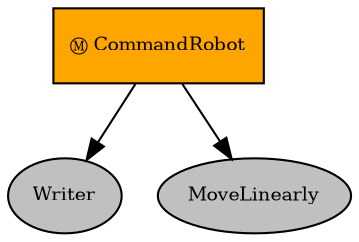 digraph pastafarianism {
ordering=out;
graph [fontname="times-roman"];
node [fontname="times-roman"];
edge [fontname="times-roman"];
CommandRobot [fillcolor=orange, fontcolor=black, fontsize=9, label="Ⓜ CommandRobot", shape=box, style=filled];
Writer [fillcolor=gray, fontcolor=black, fontsize=9, label=Writer, shape=ellipse, style=filled];
CommandRobot -> Writer;
MoveLinearly [fillcolor=gray, fontcolor=black, fontsize=9, label=MoveLinearly, shape=ellipse, style=filled];
CommandRobot -> MoveLinearly;
}
